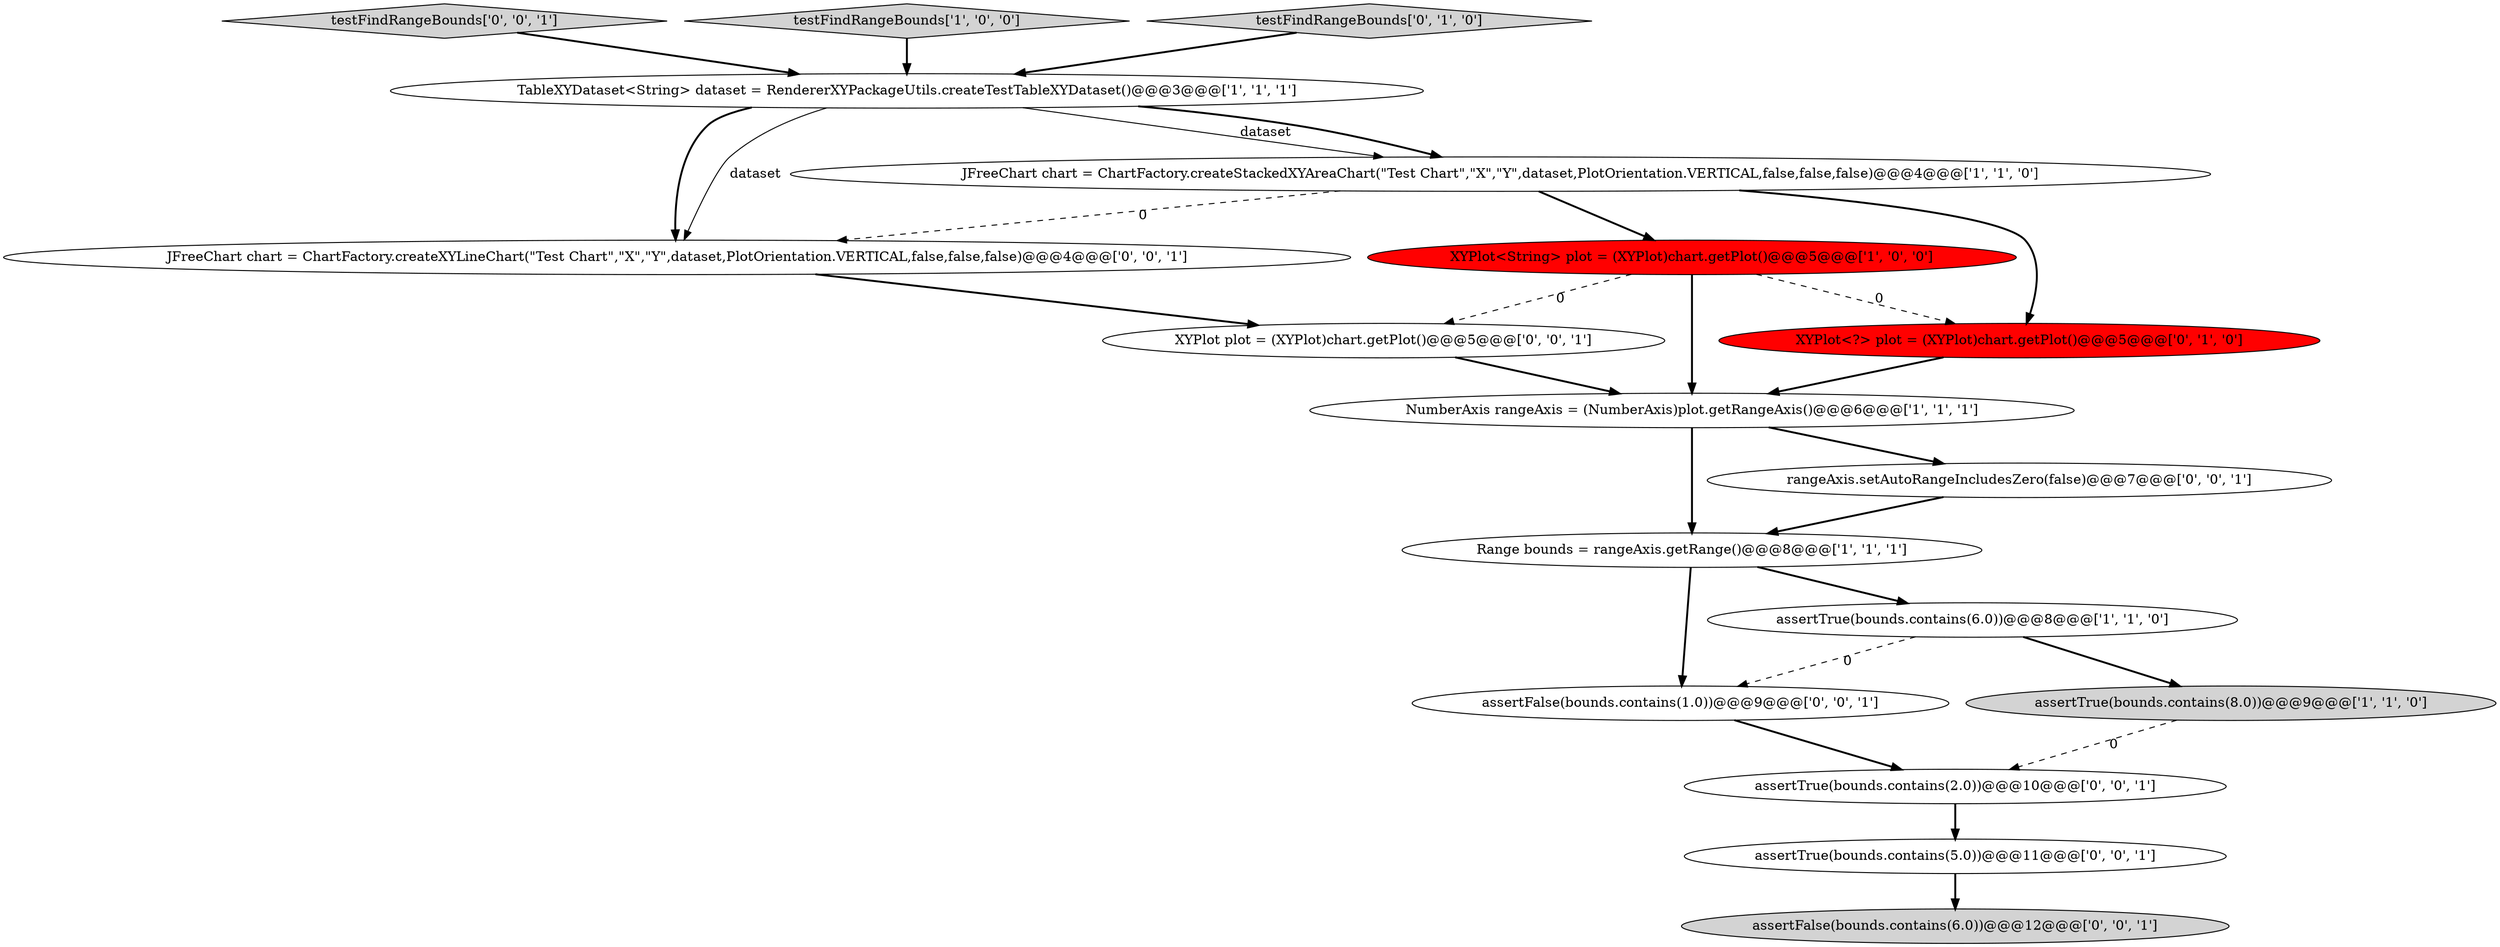 digraph {
14 [style = filled, label = "assertFalse(bounds.contains(1.0))@@@9@@@['0', '0', '1']", fillcolor = white, shape = ellipse image = "AAA0AAABBB3BBB"];
1 [style = filled, label = "assertTrue(bounds.contains(6.0))@@@8@@@['1', '1', '0']", fillcolor = white, shape = ellipse image = "AAA0AAABBB1BBB"];
8 [style = filled, label = "XYPlot<?> plot = (XYPlot)chart.getPlot()@@@5@@@['0', '1', '0']", fillcolor = red, shape = ellipse image = "AAA1AAABBB2BBB"];
4 [style = filled, label = "assertTrue(bounds.contains(8.0))@@@9@@@['1', '1', '0']", fillcolor = lightgray, shape = ellipse image = "AAA0AAABBB1BBB"];
0 [style = filled, label = "NumberAxis rangeAxis = (NumberAxis)plot.getRangeAxis()@@@6@@@['1', '1', '1']", fillcolor = white, shape = ellipse image = "AAA0AAABBB1BBB"];
11 [style = filled, label = "testFindRangeBounds['0', '0', '1']", fillcolor = lightgray, shape = diamond image = "AAA0AAABBB3BBB"];
12 [style = filled, label = "JFreeChart chart = ChartFactory.createXYLineChart(\"Test Chart\",\"X\",\"Y\",dataset,PlotOrientation.VERTICAL,false,false,false)@@@4@@@['0', '0', '1']", fillcolor = white, shape = ellipse image = "AAA0AAABBB3BBB"];
3 [style = filled, label = "Range bounds = rangeAxis.getRange()@@@8@@@['1', '1', '1']", fillcolor = white, shape = ellipse image = "AAA0AAABBB1BBB"];
15 [style = filled, label = "assertTrue(bounds.contains(5.0))@@@11@@@['0', '0', '1']", fillcolor = white, shape = ellipse image = "AAA0AAABBB3BBB"];
7 [style = filled, label = "testFindRangeBounds['1', '0', '0']", fillcolor = lightgray, shape = diamond image = "AAA0AAABBB1BBB"];
17 [style = filled, label = "XYPlot plot = (XYPlot)chart.getPlot()@@@5@@@['0', '0', '1']", fillcolor = white, shape = ellipse image = "AAA0AAABBB3BBB"];
13 [style = filled, label = "rangeAxis.setAutoRangeIncludesZero(false)@@@7@@@['0', '0', '1']", fillcolor = white, shape = ellipse image = "AAA0AAABBB3BBB"];
16 [style = filled, label = "assertTrue(bounds.contains(2.0))@@@10@@@['0', '0', '1']", fillcolor = white, shape = ellipse image = "AAA0AAABBB3BBB"];
10 [style = filled, label = "assertFalse(bounds.contains(6.0))@@@12@@@['0', '0', '1']", fillcolor = lightgray, shape = ellipse image = "AAA0AAABBB3BBB"];
2 [style = filled, label = "TableXYDataset<String> dataset = RendererXYPackageUtils.createTestTableXYDataset()@@@3@@@['1', '1', '1']", fillcolor = white, shape = ellipse image = "AAA0AAABBB1BBB"];
9 [style = filled, label = "testFindRangeBounds['0', '1', '0']", fillcolor = lightgray, shape = diamond image = "AAA0AAABBB2BBB"];
5 [style = filled, label = "JFreeChart chart = ChartFactory.createStackedXYAreaChart(\"Test Chart\",\"X\",\"Y\",dataset,PlotOrientation.VERTICAL,false,false,false)@@@4@@@['1', '1', '0']", fillcolor = white, shape = ellipse image = "AAA0AAABBB1BBB"];
6 [style = filled, label = "XYPlot<String> plot = (XYPlot)chart.getPlot()@@@5@@@['1', '0', '0']", fillcolor = red, shape = ellipse image = "AAA1AAABBB1BBB"];
0->3 [style = bold, label=""];
14->16 [style = bold, label=""];
16->15 [style = bold, label=""];
5->8 [style = bold, label=""];
1->4 [style = bold, label=""];
2->5 [style = solid, label="dataset"];
15->10 [style = bold, label=""];
6->8 [style = dashed, label="0"];
5->12 [style = dashed, label="0"];
4->16 [style = dashed, label="0"];
0->13 [style = bold, label=""];
3->1 [style = bold, label=""];
1->14 [style = dashed, label="0"];
9->2 [style = bold, label=""];
3->14 [style = bold, label=""];
12->17 [style = bold, label=""];
6->17 [style = dashed, label="0"];
6->0 [style = bold, label=""];
11->2 [style = bold, label=""];
2->12 [style = bold, label=""];
8->0 [style = bold, label=""];
17->0 [style = bold, label=""];
5->6 [style = bold, label=""];
13->3 [style = bold, label=""];
7->2 [style = bold, label=""];
2->12 [style = solid, label="dataset"];
2->5 [style = bold, label=""];
}
